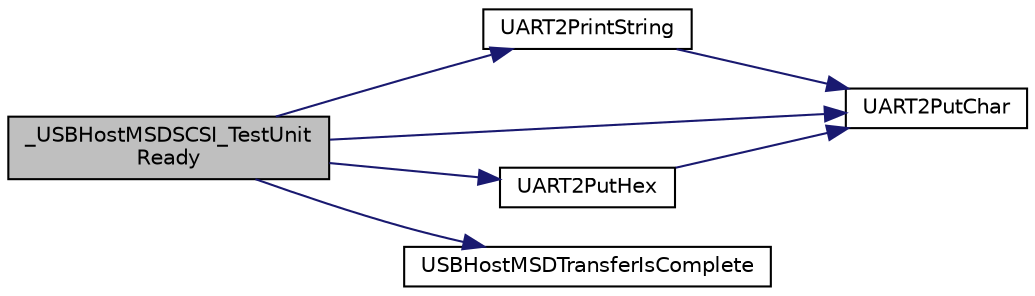 digraph "_USBHostMSDSCSI_TestUnitReady"
{
  edge [fontname="Helvetica",fontsize="10",labelfontname="Helvetica",labelfontsize="10"];
  node [fontname="Helvetica",fontsize="10",shape=record];
  rankdir="LR";
  Node1 [label="_USBHostMSDSCSI_TestUnit\lReady",height=0.2,width=0.4,color="black", fillcolor="grey75", style="filled", fontcolor="black"];
  Node1 -> Node2 [color="midnightblue",fontsize="10",style="solid"];
  Node2 [label="UART2PrintString",height=0.2,width=0.4,color="black", fillcolor="white", style="filled",URL="$uart2_8c.html#a4f250e76dccb6dc8450c04efbc8e9a8f"];
  Node2 -> Node3 [color="midnightblue",fontsize="10",style="solid"];
  Node3 [label="UART2PutChar",height=0.2,width=0.4,color="black", fillcolor="white", style="filled",URL="$uart2_8c.html#a23f0e312ef33167a4c51b6b353135e89"];
  Node1 -> Node4 [color="midnightblue",fontsize="10",style="solid"];
  Node4 [label="UART2PutHex",height=0.2,width=0.4,color="black", fillcolor="white", style="filled",URL="$uart2_8c.html#af13e4f872814dbf76917927d9237a44f"];
  Node4 -> Node3 [color="midnightblue",fontsize="10",style="solid"];
  Node1 -> Node3 [color="midnightblue",fontsize="10",style="solid"];
  Node1 -> Node5 [color="midnightblue",fontsize="10",style="solid"];
  Node5 [label="USBHostMSDTransferIsComplete",height=0.2,width=0.4,color="black", fillcolor="white", style="filled",URL="$usb__host__msd_8h.html#a6caecd6399358a334296741b1101b3f6"];
}
